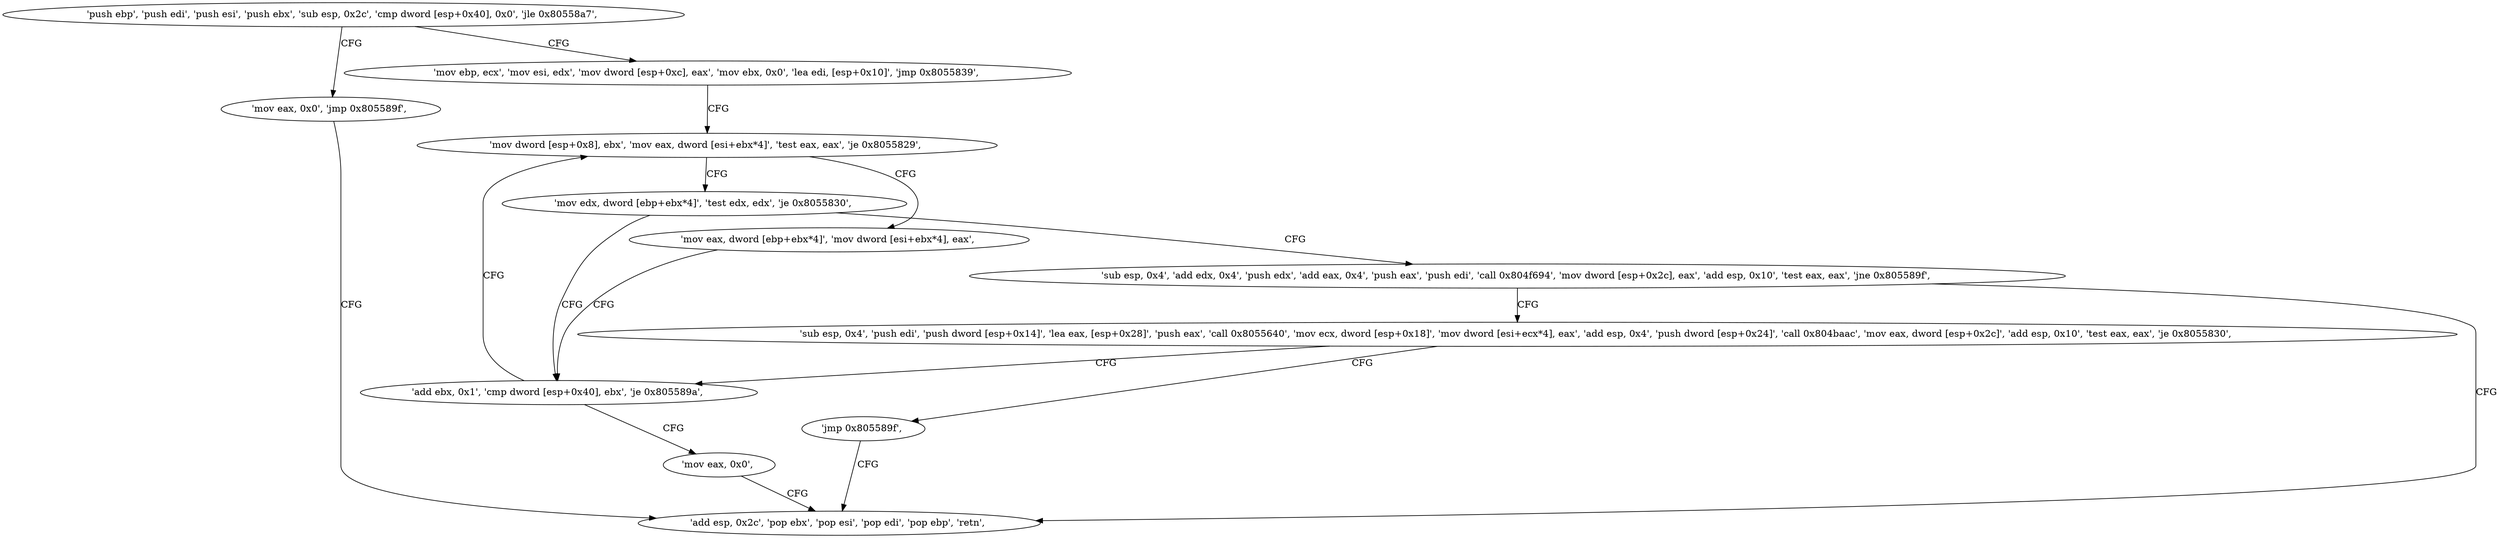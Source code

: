 digraph "func" {
"134567940" [label = "'push ebp', 'push edi', 'push esi', 'push ebx', 'sub esp, 0x2c', 'cmp dword [esp+0x40], 0x0', 'jle 0x80558a7', " ]
"134568103" [label = "'mov eax, 0x0', 'jmp 0x805589f', " ]
"134567958" [label = "'mov ebp, ecx', 'mov esi, edx', 'mov dword [esp+0xc], eax', 'mov ebx, 0x0', 'lea edi, [esp+0x10]', 'jmp 0x8055839', " ]
"134568095" [label = "'add esp, 0x2c', 'pop ebx', 'pop esi', 'pop edi', 'pop ebp', 'retn', " ]
"134567993" [label = "'mov dword [esp+0x8], ebx', 'mov eax, dword [esi+ebx*4]', 'test eax, eax', 'je 0x8055829', " ]
"134567977" [label = "'mov eax, dword [ebp+ebx*4]', 'mov dword [esi+ebx*4], eax', " ]
"134568004" [label = "'mov edx, dword [ebp+ebx*4]', 'test edx, edx', 'je 0x8055830', " ]
"134567984" [label = "'add ebx, 0x1', 'cmp dword [esp+0x40], ebx', 'je 0x805589a', " ]
"134568012" [label = "'sub esp, 0x4', 'add edx, 0x4', 'push edx', 'add eax, 0x4', 'push eax', 'push edi', 'call 0x804f694', 'mov dword [esp+0x2c], eax', 'add esp, 0x10', 'test eax, eax', 'jne 0x805589f', " ]
"134568090" [label = "'mov eax, 0x0', " ]
"134568040" [label = "'sub esp, 0x4', 'push edi', 'push dword [esp+0x14]', 'lea eax, [esp+0x28]', 'push eax', 'call 0x8055640', 'mov ecx, dword [esp+0x18]', 'mov dword [esi+ecx*4], eax', 'add esp, 0x4', 'push dword [esp+0x24]', 'call 0x804baac', 'mov eax, dword [esp+0x2c]', 'add esp, 0x10', 'test eax, eax', 'je 0x8055830', " ]
"134568088" [label = "'jmp 0x805589f', " ]
"134567940" -> "134568103" [ label = "CFG" ]
"134567940" -> "134567958" [ label = "CFG" ]
"134568103" -> "134568095" [ label = "CFG" ]
"134567958" -> "134567993" [ label = "CFG" ]
"134567993" -> "134567977" [ label = "CFG" ]
"134567993" -> "134568004" [ label = "CFG" ]
"134567977" -> "134567984" [ label = "CFG" ]
"134568004" -> "134567984" [ label = "CFG" ]
"134568004" -> "134568012" [ label = "CFG" ]
"134567984" -> "134568090" [ label = "CFG" ]
"134567984" -> "134567993" [ label = "CFG" ]
"134568012" -> "134568095" [ label = "CFG" ]
"134568012" -> "134568040" [ label = "CFG" ]
"134568090" -> "134568095" [ label = "CFG" ]
"134568040" -> "134567984" [ label = "CFG" ]
"134568040" -> "134568088" [ label = "CFG" ]
"134568088" -> "134568095" [ label = "CFG" ]
}

